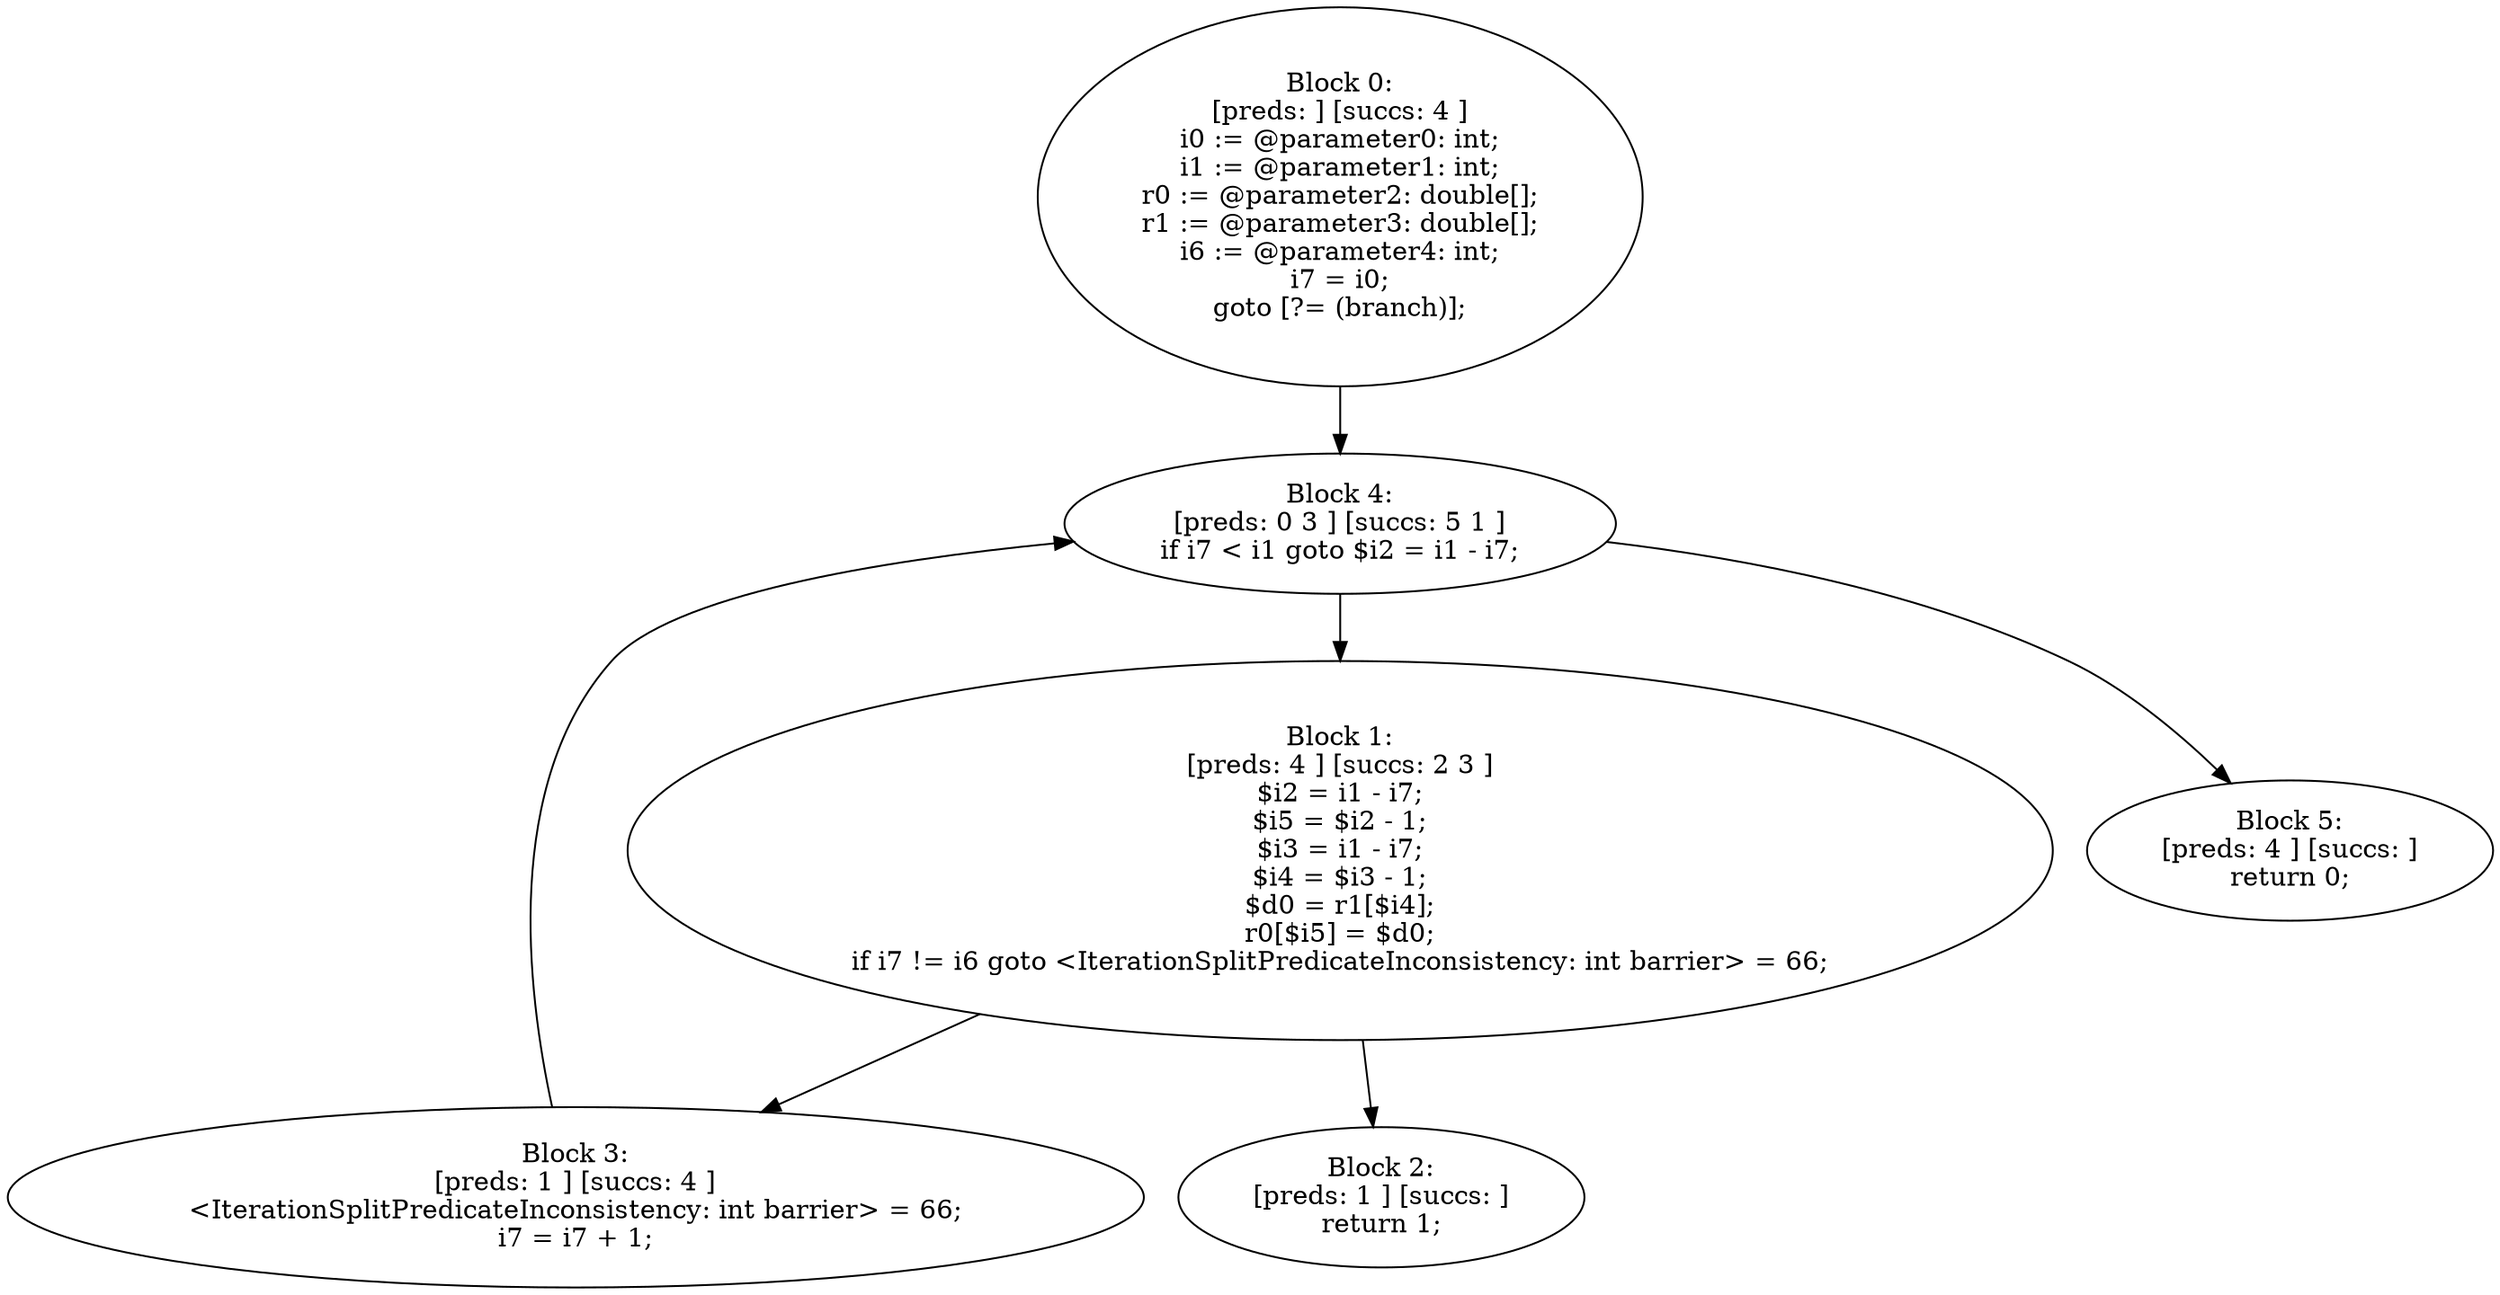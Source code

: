 digraph "unitGraph" {
    "Block 0:
[preds: ] [succs: 4 ]
i0 := @parameter0: int;
i1 := @parameter1: int;
r0 := @parameter2: double[];
r1 := @parameter3: double[];
i6 := @parameter4: int;
i7 = i0;
goto [?= (branch)];
"
    "Block 1:
[preds: 4 ] [succs: 2 3 ]
$i2 = i1 - i7;
$i5 = $i2 - 1;
$i3 = i1 - i7;
$i4 = $i3 - 1;
$d0 = r1[$i4];
r0[$i5] = $d0;
if i7 != i6 goto <IterationSplitPredicateInconsistency: int barrier> = 66;
"
    "Block 2:
[preds: 1 ] [succs: ]
return 1;
"
    "Block 3:
[preds: 1 ] [succs: 4 ]
<IterationSplitPredicateInconsistency: int barrier> = 66;
i7 = i7 + 1;
"
    "Block 4:
[preds: 0 3 ] [succs: 5 1 ]
if i7 < i1 goto $i2 = i1 - i7;
"
    "Block 5:
[preds: 4 ] [succs: ]
return 0;
"
    "Block 0:
[preds: ] [succs: 4 ]
i0 := @parameter0: int;
i1 := @parameter1: int;
r0 := @parameter2: double[];
r1 := @parameter3: double[];
i6 := @parameter4: int;
i7 = i0;
goto [?= (branch)];
"->"Block 4:
[preds: 0 3 ] [succs: 5 1 ]
if i7 < i1 goto $i2 = i1 - i7;
";
    "Block 1:
[preds: 4 ] [succs: 2 3 ]
$i2 = i1 - i7;
$i5 = $i2 - 1;
$i3 = i1 - i7;
$i4 = $i3 - 1;
$d0 = r1[$i4];
r0[$i5] = $d0;
if i7 != i6 goto <IterationSplitPredicateInconsistency: int barrier> = 66;
"->"Block 2:
[preds: 1 ] [succs: ]
return 1;
";
    "Block 1:
[preds: 4 ] [succs: 2 3 ]
$i2 = i1 - i7;
$i5 = $i2 - 1;
$i3 = i1 - i7;
$i4 = $i3 - 1;
$d0 = r1[$i4];
r0[$i5] = $d0;
if i7 != i6 goto <IterationSplitPredicateInconsistency: int barrier> = 66;
"->"Block 3:
[preds: 1 ] [succs: 4 ]
<IterationSplitPredicateInconsistency: int barrier> = 66;
i7 = i7 + 1;
";
    "Block 3:
[preds: 1 ] [succs: 4 ]
<IterationSplitPredicateInconsistency: int barrier> = 66;
i7 = i7 + 1;
"->"Block 4:
[preds: 0 3 ] [succs: 5 1 ]
if i7 < i1 goto $i2 = i1 - i7;
";
    "Block 4:
[preds: 0 3 ] [succs: 5 1 ]
if i7 < i1 goto $i2 = i1 - i7;
"->"Block 5:
[preds: 4 ] [succs: ]
return 0;
";
    "Block 4:
[preds: 0 3 ] [succs: 5 1 ]
if i7 < i1 goto $i2 = i1 - i7;
"->"Block 1:
[preds: 4 ] [succs: 2 3 ]
$i2 = i1 - i7;
$i5 = $i2 - 1;
$i3 = i1 - i7;
$i4 = $i3 - 1;
$d0 = r1[$i4];
r0[$i5] = $d0;
if i7 != i6 goto <IterationSplitPredicateInconsistency: int barrier> = 66;
";
}
